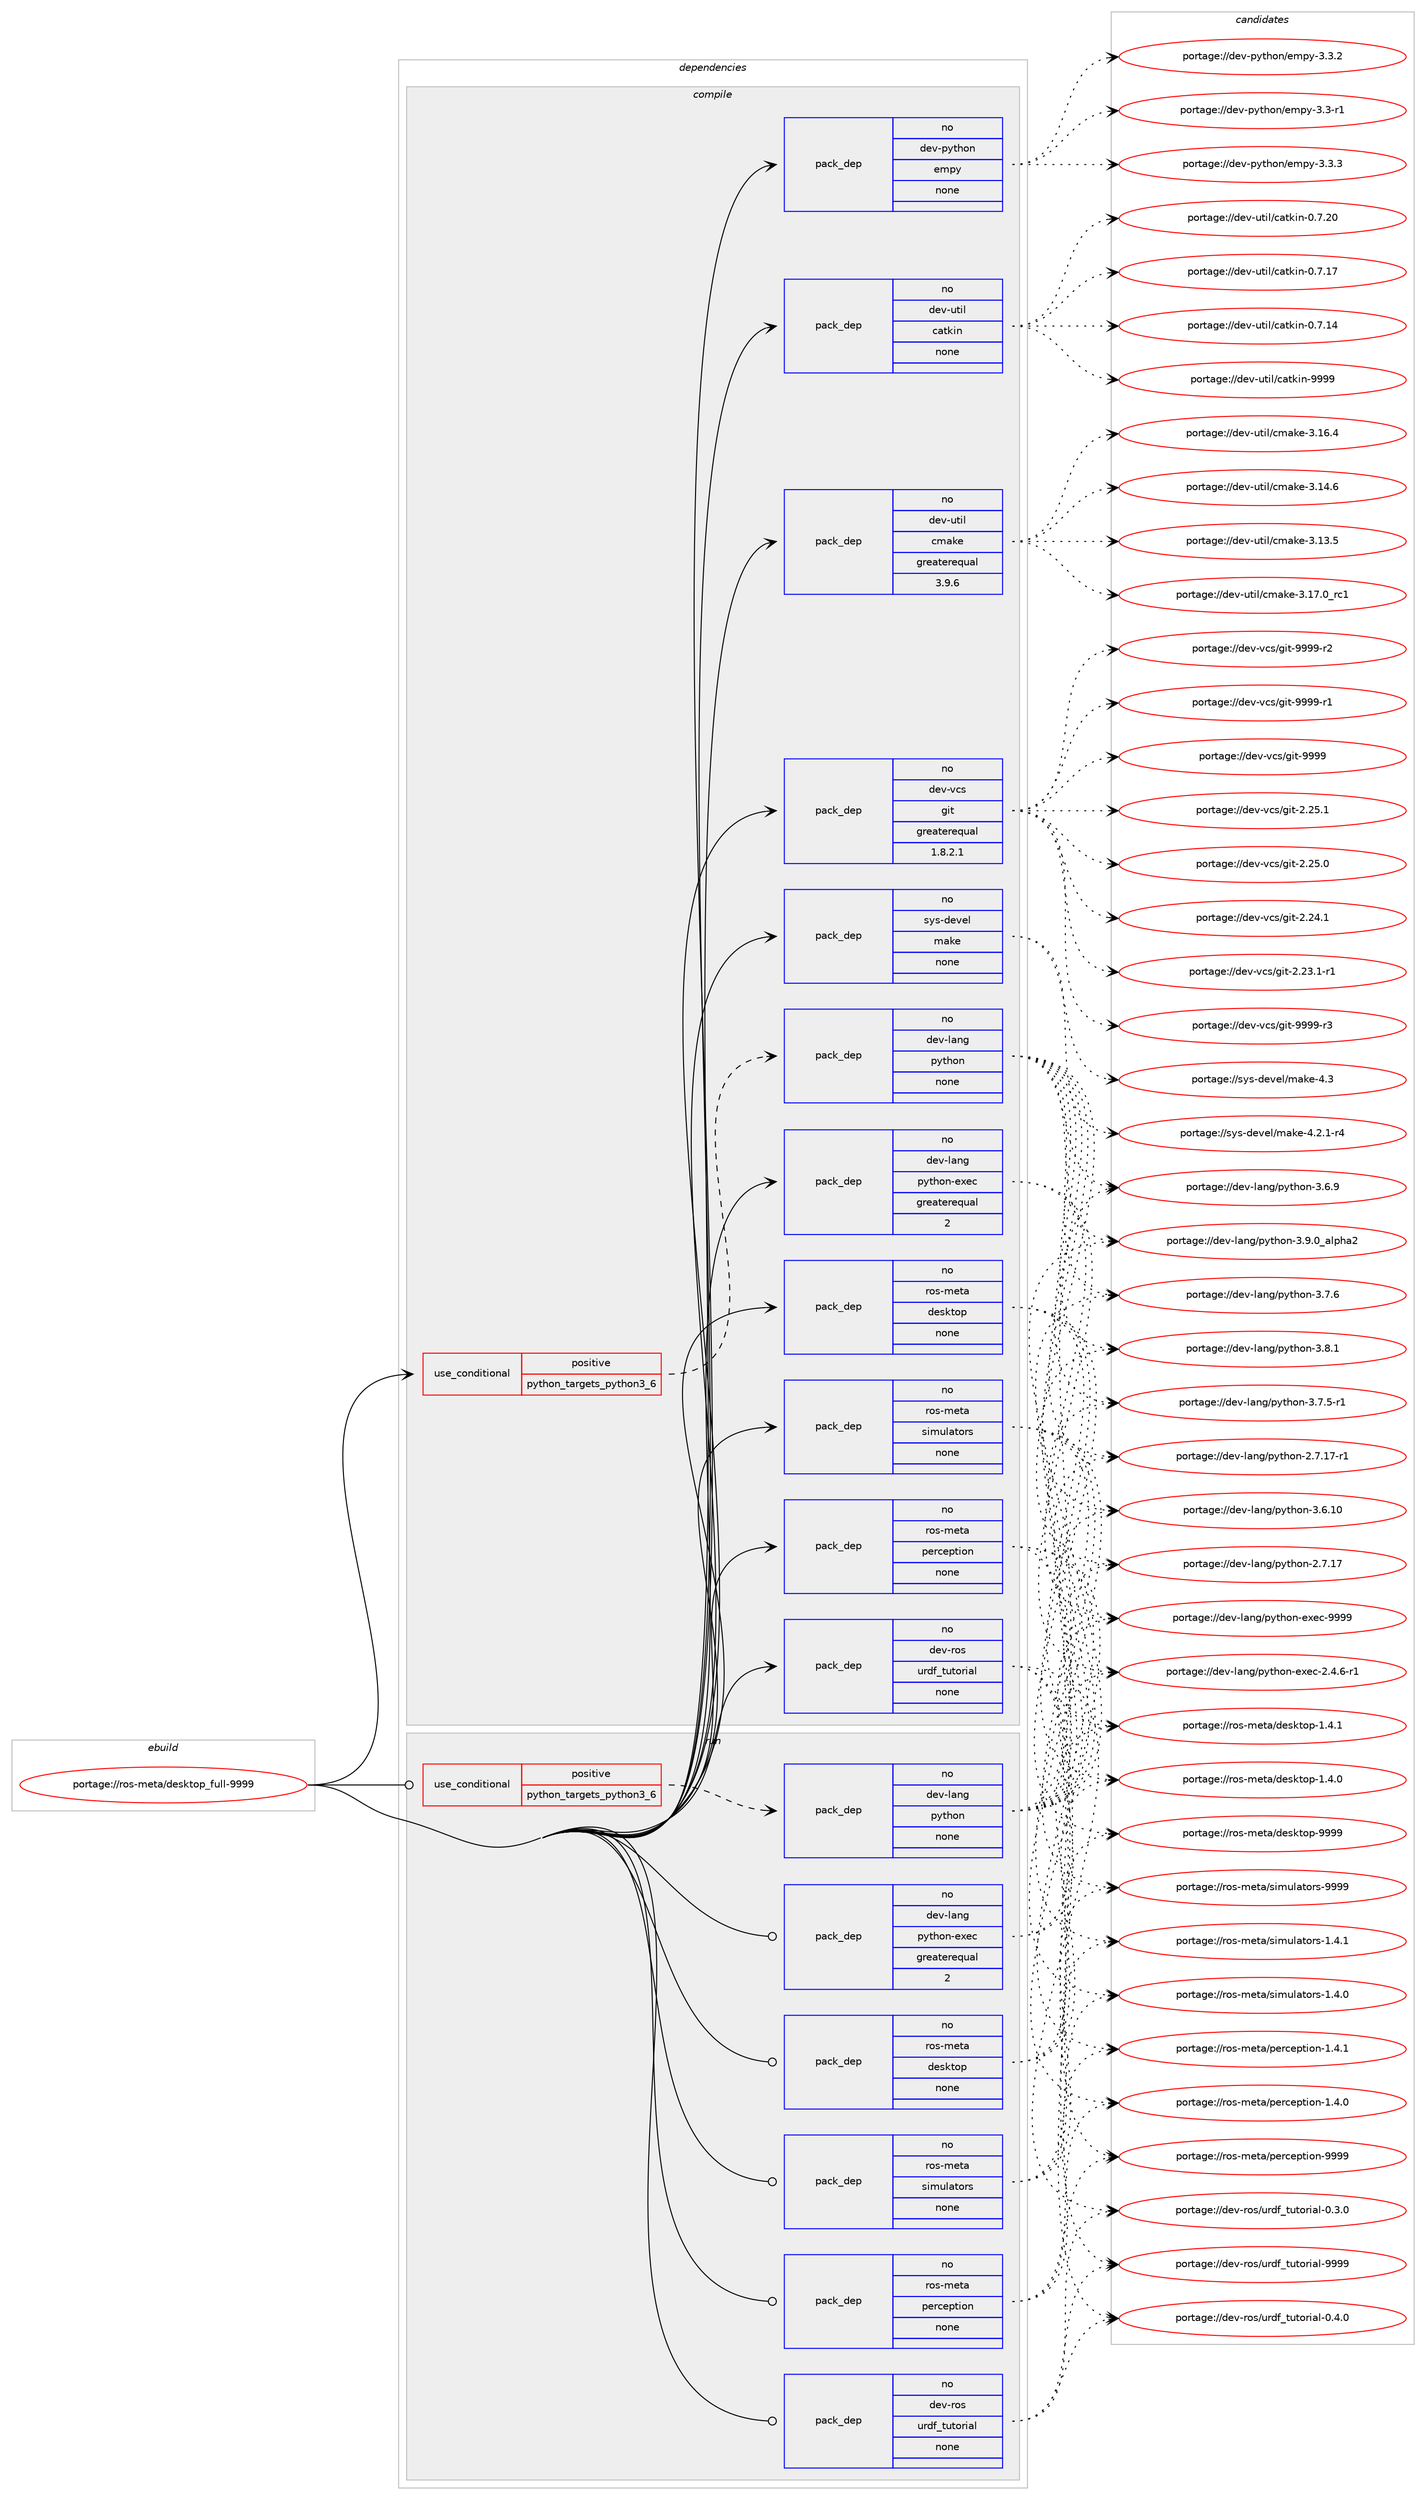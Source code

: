 digraph prolog {

# *************
# Graph options
# *************

newrank=true;
concentrate=true;
compound=true;
graph [rankdir=LR,fontname=Helvetica,fontsize=10,ranksep=1.5];#, ranksep=2.5, nodesep=0.2];
edge  [arrowhead=vee];
node  [fontname=Helvetica,fontsize=10];

# **********
# The ebuild
# **********

subgraph cluster_leftcol {
color=gray;
rank=same;
label=<<i>ebuild</i>>;
id [label="portage://ros-meta/desktop_full-9999", color=red, width=4, href="../ros-meta/desktop_full-9999.svg"];
}

# ****************
# The dependencies
# ****************

subgraph cluster_midcol {
color=gray;
label=<<i>dependencies</i>>;
subgraph cluster_compile {
fillcolor="#eeeeee";
style=filled;
label=<<i>compile</i>>;
subgraph cond13599 {
dependency68376 [label=<<TABLE BORDER="0" CELLBORDER="1" CELLSPACING="0" CELLPADDING="4"><TR><TD ROWSPAN="3" CELLPADDING="10">use_conditional</TD></TR><TR><TD>positive</TD></TR><TR><TD>python_targets_python3_6</TD></TR></TABLE>>, shape=none, color=red];
subgraph pack53404 {
dependency68377 [label=<<TABLE BORDER="0" CELLBORDER="1" CELLSPACING="0" CELLPADDING="4" WIDTH="220"><TR><TD ROWSPAN="6" CELLPADDING="30">pack_dep</TD></TR><TR><TD WIDTH="110">no</TD></TR><TR><TD>dev-lang</TD></TR><TR><TD>python</TD></TR><TR><TD>none</TD></TR><TR><TD></TD></TR></TABLE>>, shape=none, color=blue];
}
dependency68376:e -> dependency68377:w [weight=20,style="dashed",arrowhead="vee"];
}
id:e -> dependency68376:w [weight=20,style="solid",arrowhead="vee"];
subgraph pack53405 {
dependency68378 [label=<<TABLE BORDER="0" CELLBORDER="1" CELLSPACING="0" CELLPADDING="4" WIDTH="220"><TR><TD ROWSPAN="6" CELLPADDING="30">pack_dep</TD></TR><TR><TD WIDTH="110">no</TD></TR><TR><TD>dev-lang</TD></TR><TR><TD>python-exec</TD></TR><TR><TD>greaterequal</TD></TR><TR><TD>2</TD></TR></TABLE>>, shape=none, color=blue];
}
id:e -> dependency68378:w [weight=20,style="solid",arrowhead="vee"];
subgraph pack53406 {
dependency68379 [label=<<TABLE BORDER="0" CELLBORDER="1" CELLSPACING="0" CELLPADDING="4" WIDTH="220"><TR><TD ROWSPAN="6" CELLPADDING="30">pack_dep</TD></TR><TR><TD WIDTH="110">no</TD></TR><TR><TD>dev-python</TD></TR><TR><TD>empy</TD></TR><TR><TD>none</TD></TR><TR><TD></TD></TR></TABLE>>, shape=none, color=blue];
}
id:e -> dependency68379:w [weight=20,style="solid",arrowhead="vee"];
subgraph pack53407 {
dependency68380 [label=<<TABLE BORDER="0" CELLBORDER="1" CELLSPACING="0" CELLPADDING="4" WIDTH="220"><TR><TD ROWSPAN="6" CELLPADDING="30">pack_dep</TD></TR><TR><TD WIDTH="110">no</TD></TR><TR><TD>dev-ros</TD></TR><TR><TD>urdf_tutorial</TD></TR><TR><TD>none</TD></TR><TR><TD></TD></TR></TABLE>>, shape=none, color=blue];
}
id:e -> dependency68380:w [weight=20,style="solid",arrowhead="vee"];
subgraph pack53408 {
dependency68381 [label=<<TABLE BORDER="0" CELLBORDER="1" CELLSPACING="0" CELLPADDING="4" WIDTH="220"><TR><TD ROWSPAN="6" CELLPADDING="30">pack_dep</TD></TR><TR><TD WIDTH="110">no</TD></TR><TR><TD>dev-util</TD></TR><TR><TD>catkin</TD></TR><TR><TD>none</TD></TR><TR><TD></TD></TR></TABLE>>, shape=none, color=blue];
}
id:e -> dependency68381:w [weight=20,style="solid",arrowhead="vee"];
subgraph pack53409 {
dependency68382 [label=<<TABLE BORDER="0" CELLBORDER="1" CELLSPACING="0" CELLPADDING="4" WIDTH="220"><TR><TD ROWSPAN="6" CELLPADDING="30">pack_dep</TD></TR><TR><TD WIDTH="110">no</TD></TR><TR><TD>dev-util</TD></TR><TR><TD>cmake</TD></TR><TR><TD>greaterequal</TD></TR><TR><TD>3.9.6</TD></TR></TABLE>>, shape=none, color=blue];
}
id:e -> dependency68382:w [weight=20,style="solid",arrowhead="vee"];
subgraph pack53410 {
dependency68383 [label=<<TABLE BORDER="0" CELLBORDER="1" CELLSPACING="0" CELLPADDING="4" WIDTH="220"><TR><TD ROWSPAN="6" CELLPADDING="30">pack_dep</TD></TR><TR><TD WIDTH="110">no</TD></TR><TR><TD>dev-vcs</TD></TR><TR><TD>git</TD></TR><TR><TD>greaterequal</TD></TR><TR><TD>1.8.2.1</TD></TR></TABLE>>, shape=none, color=blue];
}
id:e -> dependency68383:w [weight=20,style="solid",arrowhead="vee"];
subgraph pack53411 {
dependency68384 [label=<<TABLE BORDER="0" CELLBORDER="1" CELLSPACING="0" CELLPADDING="4" WIDTH="220"><TR><TD ROWSPAN="6" CELLPADDING="30">pack_dep</TD></TR><TR><TD WIDTH="110">no</TD></TR><TR><TD>ros-meta</TD></TR><TR><TD>desktop</TD></TR><TR><TD>none</TD></TR><TR><TD></TD></TR></TABLE>>, shape=none, color=blue];
}
id:e -> dependency68384:w [weight=20,style="solid",arrowhead="vee"];
subgraph pack53412 {
dependency68385 [label=<<TABLE BORDER="0" CELLBORDER="1" CELLSPACING="0" CELLPADDING="4" WIDTH="220"><TR><TD ROWSPAN="6" CELLPADDING="30">pack_dep</TD></TR><TR><TD WIDTH="110">no</TD></TR><TR><TD>ros-meta</TD></TR><TR><TD>perception</TD></TR><TR><TD>none</TD></TR><TR><TD></TD></TR></TABLE>>, shape=none, color=blue];
}
id:e -> dependency68385:w [weight=20,style="solid",arrowhead="vee"];
subgraph pack53413 {
dependency68386 [label=<<TABLE BORDER="0" CELLBORDER="1" CELLSPACING="0" CELLPADDING="4" WIDTH="220"><TR><TD ROWSPAN="6" CELLPADDING="30">pack_dep</TD></TR><TR><TD WIDTH="110">no</TD></TR><TR><TD>ros-meta</TD></TR><TR><TD>simulators</TD></TR><TR><TD>none</TD></TR><TR><TD></TD></TR></TABLE>>, shape=none, color=blue];
}
id:e -> dependency68386:w [weight=20,style="solid",arrowhead="vee"];
subgraph pack53414 {
dependency68387 [label=<<TABLE BORDER="0" CELLBORDER="1" CELLSPACING="0" CELLPADDING="4" WIDTH="220"><TR><TD ROWSPAN="6" CELLPADDING="30">pack_dep</TD></TR><TR><TD WIDTH="110">no</TD></TR><TR><TD>sys-devel</TD></TR><TR><TD>make</TD></TR><TR><TD>none</TD></TR><TR><TD></TD></TR></TABLE>>, shape=none, color=blue];
}
id:e -> dependency68387:w [weight=20,style="solid",arrowhead="vee"];
}
subgraph cluster_compileandrun {
fillcolor="#eeeeee";
style=filled;
label=<<i>compile and run</i>>;
}
subgraph cluster_run {
fillcolor="#eeeeee";
style=filled;
label=<<i>run</i>>;
subgraph cond13600 {
dependency68388 [label=<<TABLE BORDER="0" CELLBORDER="1" CELLSPACING="0" CELLPADDING="4"><TR><TD ROWSPAN="3" CELLPADDING="10">use_conditional</TD></TR><TR><TD>positive</TD></TR><TR><TD>python_targets_python3_6</TD></TR></TABLE>>, shape=none, color=red];
subgraph pack53415 {
dependency68389 [label=<<TABLE BORDER="0" CELLBORDER="1" CELLSPACING="0" CELLPADDING="4" WIDTH="220"><TR><TD ROWSPAN="6" CELLPADDING="30">pack_dep</TD></TR><TR><TD WIDTH="110">no</TD></TR><TR><TD>dev-lang</TD></TR><TR><TD>python</TD></TR><TR><TD>none</TD></TR><TR><TD></TD></TR></TABLE>>, shape=none, color=blue];
}
dependency68388:e -> dependency68389:w [weight=20,style="dashed",arrowhead="vee"];
}
id:e -> dependency68388:w [weight=20,style="solid",arrowhead="odot"];
subgraph pack53416 {
dependency68390 [label=<<TABLE BORDER="0" CELLBORDER="1" CELLSPACING="0" CELLPADDING="4" WIDTH="220"><TR><TD ROWSPAN="6" CELLPADDING="30">pack_dep</TD></TR><TR><TD WIDTH="110">no</TD></TR><TR><TD>dev-lang</TD></TR><TR><TD>python-exec</TD></TR><TR><TD>greaterequal</TD></TR><TR><TD>2</TD></TR></TABLE>>, shape=none, color=blue];
}
id:e -> dependency68390:w [weight=20,style="solid",arrowhead="odot"];
subgraph pack53417 {
dependency68391 [label=<<TABLE BORDER="0" CELLBORDER="1" CELLSPACING="0" CELLPADDING="4" WIDTH="220"><TR><TD ROWSPAN="6" CELLPADDING="30">pack_dep</TD></TR><TR><TD WIDTH="110">no</TD></TR><TR><TD>dev-ros</TD></TR><TR><TD>urdf_tutorial</TD></TR><TR><TD>none</TD></TR><TR><TD></TD></TR></TABLE>>, shape=none, color=blue];
}
id:e -> dependency68391:w [weight=20,style="solid",arrowhead="odot"];
subgraph pack53418 {
dependency68392 [label=<<TABLE BORDER="0" CELLBORDER="1" CELLSPACING="0" CELLPADDING="4" WIDTH="220"><TR><TD ROWSPAN="6" CELLPADDING="30">pack_dep</TD></TR><TR><TD WIDTH="110">no</TD></TR><TR><TD>ros-meta</TD></TR><TR><TD>desktop</TD></TR><TR><TD>none</TD></TR><TR><TD></TD></TR></TABLE>>, shape=none, color=blue];
}
id:e -> dependency68392:w [weight=20,style="solid",arrowhead="odot"];
subgraph pack53419 {
dependency68393 [label=<<TABLE BORDER="0" CELLBORDER="1" CELLSPACING="0" CELLPADDING="4" WIDTH="220"><TR><TD ROWSPAN="6" CELLPADDING="30">pack_dep</TD></TR><TR><TD WIDTH="110">no</TD></TR><TR><TD>ros-meta</TD></TR><TR><TD>perception</TD></TR><TR><TD>none</TD></TR><TR><TD></TD></TR></TABLE>>, shape=none, color=blue];
}
id:e -> dependency68393:w [weight=20,style="solid",arrowhead="odot"];
subgraph pack53420 {
dependency68394 [label=<<TABLE BORDER="0" CELLBORDER="1" CELLSPACING="0" CELLPADDING="4" WIDTH="220"><TR><TD ROWSPAN="6" CELLPADDING="30">pack_dep</TD></TR><TR><TD WIDTH="110">no</TD></TR><TR><TD>ros-meta</TD></TR><TR><TD>simulators</TD></TR><TR><TD>none</TD></TR><TR><TD></TD></TR></TABLE>>, shape=none, color=blue];
}
id:e -> dependency68394:w [weight=20,style="solid",arrowhead="odot"];
}
}

# **************
# The candidates
# **************

subgraph cluster_choices {
rank=same;
color=gray;
label=<<i>candidates</i>>;

subgraph choice53404 {
color=black;
nodesep=1;
choice10010111845108971101034711212111610411111045514657464895971081121049750 [label="portage://dev-lang/python-3.9.0_alpha2", color=red, width=4,href="../dev-lang/python-3.9.0_alpha2.svg"];
choice100101118451089711010347112121116104111110455146564649 [label="portage://dev-lang/python-3.8.1", color=red, width=4,href="../dev-lang/python-3.8.1.svg"];
choice100101118451089711010347112121116104111110455146554654 [label="portage://dev-lang/python-3.7.6", color=red, width=4,href="../dev-lang/python-3.7.6.svg"];
choice1001011184510897110103471121211161041111104551465546534511449 [label="portage://dev-lang/python-3.7.5-r1", color=red, width=4,href="../dev-lang/python-3.7.5-r1.svg"];
choice100101118451089711010347112121116104111110455146544657 [label="portage://dev-lang/python-3.6.9", color=red, width=4,href="../dev-lang/python-3.6.9.svg"];
choice10010111845108971101034711212111610411111045514654464948 [label="portage://dev-lang/python-3.6.10", color=red, width=4,href="../dev-lang/python-3.6.10.svg"];
choice100101118451089711010347112121116104111110455046554649554511449 [label="portage://dev-lang/python-2.7.17-r1", color=red, width=4,href="../dev-lang/python-2.7.17-r1.svg"];
choice10010111845108971101034711212111610411111045504655464955 [label="portage://dev-lang/python-2.7.17", color=red, width=4,href="../dev-lang/python-2.7.17.svg"];
dependency68377:e -> choice10010111845108971101034711212111610411111045514657464895971081121049750:w [style=dotted,weight="100"];
dependency68377:e -> choice100101118451089711010347112121116104111110455146564649:w [style=dotted,weight="100"];
dependency68377:e -> choice100101118451089711010347112121116104111110455146554654:w [style=dotted,weight="100"];
dependency68377:e -> choice1001011184510897110103471121211161041111104551465546534511449:w [style=dotted,weight="100"];
dependency68377:e -> choice100101118451089711010347112121116104111110455146544657:w [style=dotted,weight="100"];
dependency68377:e -> choice10010111845108971101034711212111610411111045514654464948:w [style=dotted,weight="100"];
dependency68377:e -> choice100101118451089711010347112121116104111110455046554649554511449:w [style=dotted,weight="100"];
dependency68377:e -> choice10010111845108971101034711212111610411111045504655464955:w [style=dotted,weight="100"];
}
subgraph choice53405 {
color=black;
nodesep=1;
choice10010111845108971101034711212111610411111045101120101994557575757 [label="portage://dev-lang/python-exec-9999", color=red, width=4,href="../dev-lang/python-exec-9999.svg"];
choice10010111845108971101034711212111610411111045101120101994550465246544511449 [label="portage://dev-lang/python-exec-2.4.6-r1", color=red, width=4,href="../dev-lang/python-exec-2.4.6-r1.svg"];
dependency68378:e -> choice10010111845108971101034711212111610411111045101120101994557575757:w [style=dotted,weight="100"];
dependency68378:e -> choice10010111845108971101034711212111610411111045101120101994550465246544511449:w [style=dotted,weight="100"];
}
subgraph choice53406 {
color=black;
nodesep=1;
choice1001011184511212111610411111047101109112121455146514651 [label="portage://dev-python/empy-3.3.3", color=red, width=4,href="../dev-python/empy-3.3.3.svg"];
choice1001011184511212111610411111047101109112121455146514650 [label="portage://dev-python/empy-3.3.2", color=red, width=4,href="../dev-python/empy-3.3.2.svg"];
choice1001011184511212111610411111047101109112121455146514511449 [label="portage://dev-python/empy-3.3-r1", color=red, width=4,href="../dev-python/empy-3.3-r1.svg"];
dependency68379:e -> choice1001011184511212111610411111047101109112121455146514651:w [style=dotted,weight="100"];
dependency68379:e -> choice1001011184511212111610411111047101109112121455146514650:w [style=dotted,weight="100"];
dependency68379:e -> choice1001011184511212111610411111047101109112121455146514511449:w [style=dotted,weight="100"];
}
subgraph choice53407 {
color=black;
nodesep=1;
choice100101118451141111154711711410010295116117116111114105971084557575757 [label="portage://dev-ros/urdf_tutorial-9999", color=red, width=4,href="../dev-ros/urdf_tutorial-9999.svg"];
choice10010111845114111115471171141001029511611711611111410597108454846524648 [label="portage://dev-ros/urdf_tutorial-0.4.0", color=red, width=4,href="../dev-ros/urdf_tutorial-0.4.0.svg"];
choice10010111845114111115471171141001029511611711611111410597108454846514648 [label="portage://dev-ros/urdf_tutorial-0.3.0", color=red, width=4,href="../dev-ros/urdf_tutorial-0.3.0.svg"];
dependency68380:e -> choice100101118451141111154711711410010295116117116111114105971084557575757:w [style=dotted,weight="100"];
dependency68380:e -> choice10010111845114111115471171141001029511611711611111410597108454846524648:w [style=dotted,weight="100"];
dependency68380:e -> choice10010111845114111115471171141001029511611711611111410597108454846514648:w [style=dotted,weight="100"];
}
subgraph choice53408 {
color=black;
nodesep=1;
choice100101118451171161051084799971161071051104557575757 [label="portage://dev-util/catkin-9999", color=red, width=4,href="../dev-util/catkin-9999.svg"];
choice1001011184511711610510847999711610710511045484655465048 [label="portage://dev-util/catkin-0.7.20", color=red, width=4,href="../dev-util/catkin-0.7.20.svg"];
choice1001011184511711610510847999711610710511045484655464955 [label="portage://dev-util/catkin-0.7.17", color=red, width=4,href="../dev-util/catkin-0.7.17.svg"];
choice1001011184511711610510847999711610710511045484655464952 [label="portage://dev-util/catkin-0.7.14", color=red, width=4,href="../dev-util/catkin-0.7.14.svg"];
dependency68381:e -> choice100101118451171161051084799971161071051104557575757:w [style=dotted,weight="100"];
dependency68381:e -> choice1001011184511711610510847999711610710511045484655465048:w [style=dotted,weight="100"];
dependency68381:e -> choice1001011184511711610510847999711610710511045484655464955:w [style=dotted,weight="100"];
dependency68381:e -> choice1001011184511711610510847999711610710511045484655464952:w [style=dotted,weight="100"];
}
subgraph choice53409 {
color=black;
nodesep=1;
choice1001011184511711610510847991099710710145514649554648951149949 [label="portage://dev-util/cmake-3.17.0_rc1", color=red, width=4,href="../dev-util/cmake-3.17.0_rc1.svg"];
choice1001011184511711610510847991099710710145514649544652 [label="portage://dev-util/cmake-3.16.4", color=red, width=4,href="../dev-util/cmake-3.16.4.svg"];
choice1001011184511711610510847991099710710145514649524654 [label="portage://dev-util/cmake-3.14.6", color=red, width=4,href="../dev-util/cmake-3.14.6.svg"];
choice1001011184511711610510847991099710710145514649514653 [label="portage://dev-util/cmake-3.13.5", color=red, width=4,href="../dev-util/cmake-3.13.5.svg"];
dependency68382:e -> choice1001011184511711610510847991099710710145514649554648951149949:w [style=dotted,weight="100"];
dependency68382:e -> choice1001011184511711610510847991099710710145514649544652:w [style=dotted,weight="100"];
dependency68382:e -> choice1001011184511711610510847991099710710145514649524654:w [style=dotted,weight="100"];
dependency68382:e -> choice1001011184511711610510847991099710710145514649514653:w [style=dotted,weight="100"];
}
subgraph choice53410 {
color=black;
nodesep=1;
choice10010111845118991154710310511645575757574511451 [label="portage://dev-vcs/git-9999-r3", color=red, width=4,href="../dev-vcs/git-9999-r3.svg"];
choice10010111845118991154710310511645575757574511450 [label="portage://dev-vcs/git-9999-r2", color=red, width=4,href="../dev-vcs/git-9999-r2.svg"];
choice10010111845118991154710310511645575757574511449 [label="portage://dev-vcs/git-9999-r1", color=red, width=4,href="../dev-vcs/git-9999-r1.svg"];
choice1001011184511899115471031051164557575757 [label="portage://dev-vcs/git-9999", color=red, width=4,href="../dev-vcs/git-9999.svg"];
choice10010111845118991154710310511645504650534649 [label="portage://dev-vcs/git-2.25.1", color=red, width=4,href="../dev-vcs/git-2.25.1.svg"];
choice10010111845118991154710310511645504650534648 [label="portage://dev-vcs/git-2.25.0", color=red, width=4,href="../dev-vcs/git-2.25.0.svg"];
choice10010111845118991154710310511645504650524649 [label="portage://dev-vcs/git-2.24.1", color=red, width=4,href="../dev-vcs/git-2.24.1.svg"];
choice100101118451189911547103105116455046505146494511449 [label="portage://dev-vcs/git-2.23.1-r1", color=red, width=4,href="../dev-vcs/git-2.23.1-r1.svg"];
dependency68383:e -> choice10010111845118991154710310511645575757574511451:w [style=dotted,weight="100"];
dependency68383:e -> choice10010111845118991154710310511645575757574511450:w [style=dotted,weight="100"];
dependency68383:e -> choice10010111845118991154710310511645575757574511449:w [style=dotted,weight="100"];
dependency68383:e -> choice1001011184511899115471031051164557575757:w [style=dotted,weight="100"];
dependency68383:e -> choice10010111845118991154710310511645504650534649:w [style=dotted,weight="100"];
dependency68383:e -> choice10010111845118991154710310511645504650534648:w [style=dotted,weight="100"];
dependency68383:e -> choice10010111845118991154710310511645504650524649:w [style=dotted,weight="100"];
dependency68383:e -> choice100101118451189911547103105116455046505146494511449:w [style=dotted,weight="100"];
}
subgraph choice53411 {
color=black;
nodesep=1;
choice1141111154510910111697471001011151071161111124557575757 [label="portage://ros-meta/desktop-9999", color=red, width=4,href="../ros-meta/desktop-9999.svg"];
choice114111115451091011169747100101115107116111112454946524649 [label="portage://ros-meta/desktop-1.4.1", color=red, width=4,href="../ros-meta/desktop-1.4.1.svg"];
choice114111115451091011169747100101115107116111112454946524648 [label="portage://ros-meta/desktop-1.4.0", color=red, width=4,href="../ros-meta/desktop-1.4.0.svg"];
dependency68384:e -> choice1141111154510910111697471001011151071161111124557575757:w [style=dotted,weight="100"];
dependency68384:e -> choice114111115451091011169747100101115107116111112454946524649:w [style=dotted,weight="100"];
dependency68384:e -> choice114111115451091011169747100101115107116111112454946524648:w [style=dotted,weight="100"];
}
subgraph choice53412 {
color=black;
nodesep=1;
choice114111115451091011169747112101114991011121161051111104557575757 [label="portage://ros-meta/perception-9999", color=red, width=4,href="../ros-meta/perception-9999.svg"];
choice11411111545109101116974711210111499101112116105111110454946524649 [label="portage://ros-meta/perception-1.4.1", color=red, width=4,href="../ros-meta/perception-1.4.1.svg"];
choice11411111545109101116974711210111499101112116105111110454946524648 [label="portage://ros-meta/perception-1.4.0", color=red, width=4,href="../ros-meta/perception-1.4.0.svg"];
dependency68385:e -> choice114111115451091011169747112101114991011121161051111104557575757:w [style=dotted,weight="100"];
dependency68385:e -> choice11411111545109101116974711210111499101112116105111110454946524649:w [style=dotted,weight="100"];
dependency68385:e -> choice11411111545109101116974711210111499101112116105111110454946524648:w [style=dotted,weight="100"];
}
subgraph choice53413 {
color=black;
nodesep=1;
choice114111115451091011169747115105109117108971161111141154557575757 [label="portage://ros-meta/simulators-9999", color=red, width=4,href="../ros-meta/simulators-9999.svg"];
choice11411111545109101116974711510510911710897116111114115454946524649 [label="portage://ros-meta/simulators-1.4.1", color=red, width=4,href="../ros-meta/simulators-1.4.1.svg"];
choice11411111545109101116974711510510911710897116111114115454946524648 [label="portage://ros-meta/simulators-1.4.0", color=red, width=4,href="../ros-meta/simulators-1.4.0.svg"];
dependency68386:e -> choice114111115451091011169747115105109117108971161111141154557575757:w [style=dotted,weight="100"];
dependency68386:e -> choice11411111545109101116974711510510911710897116111114115454946524649:w [style=dotted,weight="100"];
dependency68386:e -> choice11411111545109101116974711510510911710897116111114115454946524648:w [style=dotted,weight="100"];
}
subgraph choice53414 {
color=black;
nodesep=1;
choice11512111545100101118101108471099710710145524651 [label="portage://sys-devel/make-4.3", color=red, width=4,href="../sys-devel/make-4.3.svg"];
choice1151211154510010111810110847109971071014552465046494511452 [label="portage://sys-devel/make-4.2.1-r4", color=red, width=4,href="../sys-devel/make-4.2.1-r4.svg"];
dependency68387:e -> choice11512111545100101118101108471099710710145524651:w [style=dotted,weight="100"];
dependency68387:e -> choice1151211154510010111810110847109971071014552465046494511452:w [style=dotted,weight="100"];
}
subgraph choice53415 {
color=black;
nodesep=1;
choice10010111845108971101034711212111610411111045514657464895971081121049750 [label="portage://dev-lang/python-3.9.0_alpha2", color=red, width=4,href="../dev-lang/python-3.9.0_alpha2.svg"];
choice100101118451089711010347112121116104111110455146564649 [label="portage://dev-lang/python-3.8.1", color=red, width=4,href="../dev-lang/python-3.8.1.svg"];
choice100101118451089711010347112121116104111110455146554654 [label="portage://dev-lang/python-3.7.6", color=red, width=4,href="../dev-lang/python-3.7.6.svg"];
choice1001011184510897110103471121211161041111104551465546534511449 [label="portage://dev-lang/python-3.7.5-r1", color=red, width=4,href="../dev-lang/python-3.7.5-r1.svg"];
choice100101118451089711010347112121116104111110455146544657 [label="portage://dev-lang/python-3.6.9", color=red, width=4,href="../dev-lang/python-3.6.9.svg"];
choice10010111845108971101034711212111610411111045514654464948 [label="portage://dev-lang/python-3.6.10", color=red, width=4,href="../dev-lang/python-3.6.10.svg"];
choice100101118451089711010347112121116104111110455046554649554511449 [label="portage://dev-lang/python-2.7.17-r1", color=red, width=4,href="../dev-lang/python-2.7.17-r1.svg"];
choice10010111845108971101034711212111610411111045504655464955 [label="portage://dev-lang/python-2.7.17", color=red, width=4,href="../dev-lang/python-2.7.17.svg"];
dependency68389:e -> choice10010111845108971101034711212111610411111045514657464895971081121049750:w [style=dotted,weight="100"];
dependency68389:e -> choice100101118451089711010347112121116104111110455146564649:w [style=dotted,weight="100"];
dependency68389:e -> choice100101118451089711010347112121116104111110455146554654:w [style=dotted,weight="100"];
dependency68389:e -> choice1001011184510897110103471121211161041111104551465546534511449:w [style=dotted,weight="100"];
dependency68389:e -> choice100101118451089711010347112121116104111110455146544657:w [style=dotted,weight="100"];
dependency68389:e -> choice10010111845108971101034711212111610411111045514654464948:w [style=dotted,weight="100"];
dependency68389:e -> choice100101118451089711010347112121116104111110455046554649554511449:w [style=dotted,weight="100"];
dependency68389:e -> choice10010111845108971101034711212111610411111045504655464955:w [style=dotted,weight="100"];
}
subgraph choice53416 {
color=black;
nodesep=1;
choice10010111845108971101034711212111610411111045101120101994557575757 [label="portage://dev-lang/python-exec-9999", color=red, width=4,href="../dev-lang/python-exec-9999.svg"];
choice10010111845108971101034711212111610411111045101120101994550465246544511449 [label="portage://dev-lang/python-exec-2.4.6-r1", color=red, width=4,href="../dev-lang/python-exec-2.4.6-r1.svg"];
dependency68390:e -> choice10010111845108971101034711212111610411111045101120101994557575757:w [style=dotted,weight="100"];
dependency68390:e -> choice10010111845108971101034711212111610411111045101120101994550465246544511449:w [style=dotted,weight="100"];
}
subgraph choice53417 {
color=black;
nodesep=1;
choice100101118451141111154711711410010295116117116111114105971084557575757 [label="portage://dev-ros/urdf_tutorial-9999", color=red, width=4,href="../dev-ros/urdf_tutorial-9999.svg"];
choice10010111845114111115471171141001029511611711611111410597108454846524648 [label="portage://dev-ros/urdf_tutorial-0.4.0", color=red, width=4,href="../dev-ros/urdf_tutorial-0.4.0.svg"];
choice10010111845114111115471171141001029511611711611111410597108454846514648 [label="portage://dev-ros/urdf_tutorial-0.3.0", color=red, width=4,href="../dev-ros/urdf_tutorial-0.3.0.svg"];
dependency68391:e -> choice100101118451141111154711711410010295116117116111114105971084557575757:w [style=dotted,weight="100"];
dependency68391:e -> choice10010111845114111115471171141001029511611711611111410597108454846524648:w [style=dotted,weight="100"];
dependency68391:e -> choice10010111845114111115471171141001029511611711611111410597108454846514648:w [style=dotted,weight="100"];
}
subgraph choice53418 {
color=black;
nodesep=1;
choice1141111154510910111697471001011151071161111124557575757 [label="portage://ros-meta/desktop-9999", color=red, width=4,href="../ros-meta/desktop-9999.svg"];
choice114111115451091011169747100101115107116111112454946524649 [label="portage://ros-meta/desktop-1.4.1", color=red, width=4,href="../ros-meta/desktop-1.4.1.svg"];
choice114111115451091011169747100101115107116111112454946524648 [label="portage://ros-meta/desktop-1.4.0", color=red, width=4,href="../ros-meta/desktop-1.4.0.svg"];
dependency68392:e -> choice1141111154510910111697471001011151071161111124557575757:w [style=dotted,weight="100"];
dependency68392:e -> choice114111115451091011169747100101115107116111112454946524649:w [style=dotted,weight="100"];
dependency68392:e -> choice114111115451091011169747100101115107116111112454946524648:w [style=dotted,weight="100"];
}
subgraph choice53419 {
color=black;
nodesep=1;
choice114111115451091011169747112101114991011121161051111104557575757 [label="portage://ros-meta/perception-9999", color=red, width=4,href="../ros-meta/perception-9999.svg"];
choice11411111545109101116974711210111499101112116105111110454946524649 [label="portage://ros-meta/perception-1.4.1", color=red, width=4,href="../ros-meta/perception-1.4.1.svg"];
choice11411111545109101116974711210111499101112116105111110454946524648 [label="portage://ros-meta/perception-1.4.0", color=red, width=4,href="../ros-meta/perception-1.4.0.svg"];
dependency68393:e -> choice114111115451091011169747112101114991011121161051111104557575757:w [style=dotted,weight="100"];
dependency68393:e -> choice11411111545109101116974711210111499101112116105111110454946524649:w [style=dotted,weight="100"];
dependency68393:e -> choice11411111545109101116974711210111499101112116105111110454946524648:w [style=dotted,weight="100"];
}
subgraph choice53420 {
color=black;
nodesep=1;
choice114111115451091011169747115105109117108971161111141154557575757 [label="portage://ros-meta/simulators-9999", color=red, width=4,href="../ros-meta/simulators-9999.svg"];
choice11411111545109101116974711510510911710897116111114115454946524649 [label="portage://ros-meta/simulators-1.4.1", color=red, width=4,href="../ros-meta/simulators-1.4.1.svg"];
choice11411111545109101116974711510510911710897116111114115454946524648 [label="portage://ros-meta/simulators-1.4.0", color=red, width=4,href="../ros-meta/simulators-1.4.0.svg"];
dependency68394:e -> choice114111115451091011169747115105109117108971161111141154557575757:w [style=dotted,weight="100"];
dependency68394:e -> choice11411111545109101116974711510510911710897116111114115454946524649:w [style=dotted,weight="100"];
dependency68394:e -> choice11411111545109101116974711510510911710897116111114115454946524648:w [style=dotted,weight="100"];
}
}

}
